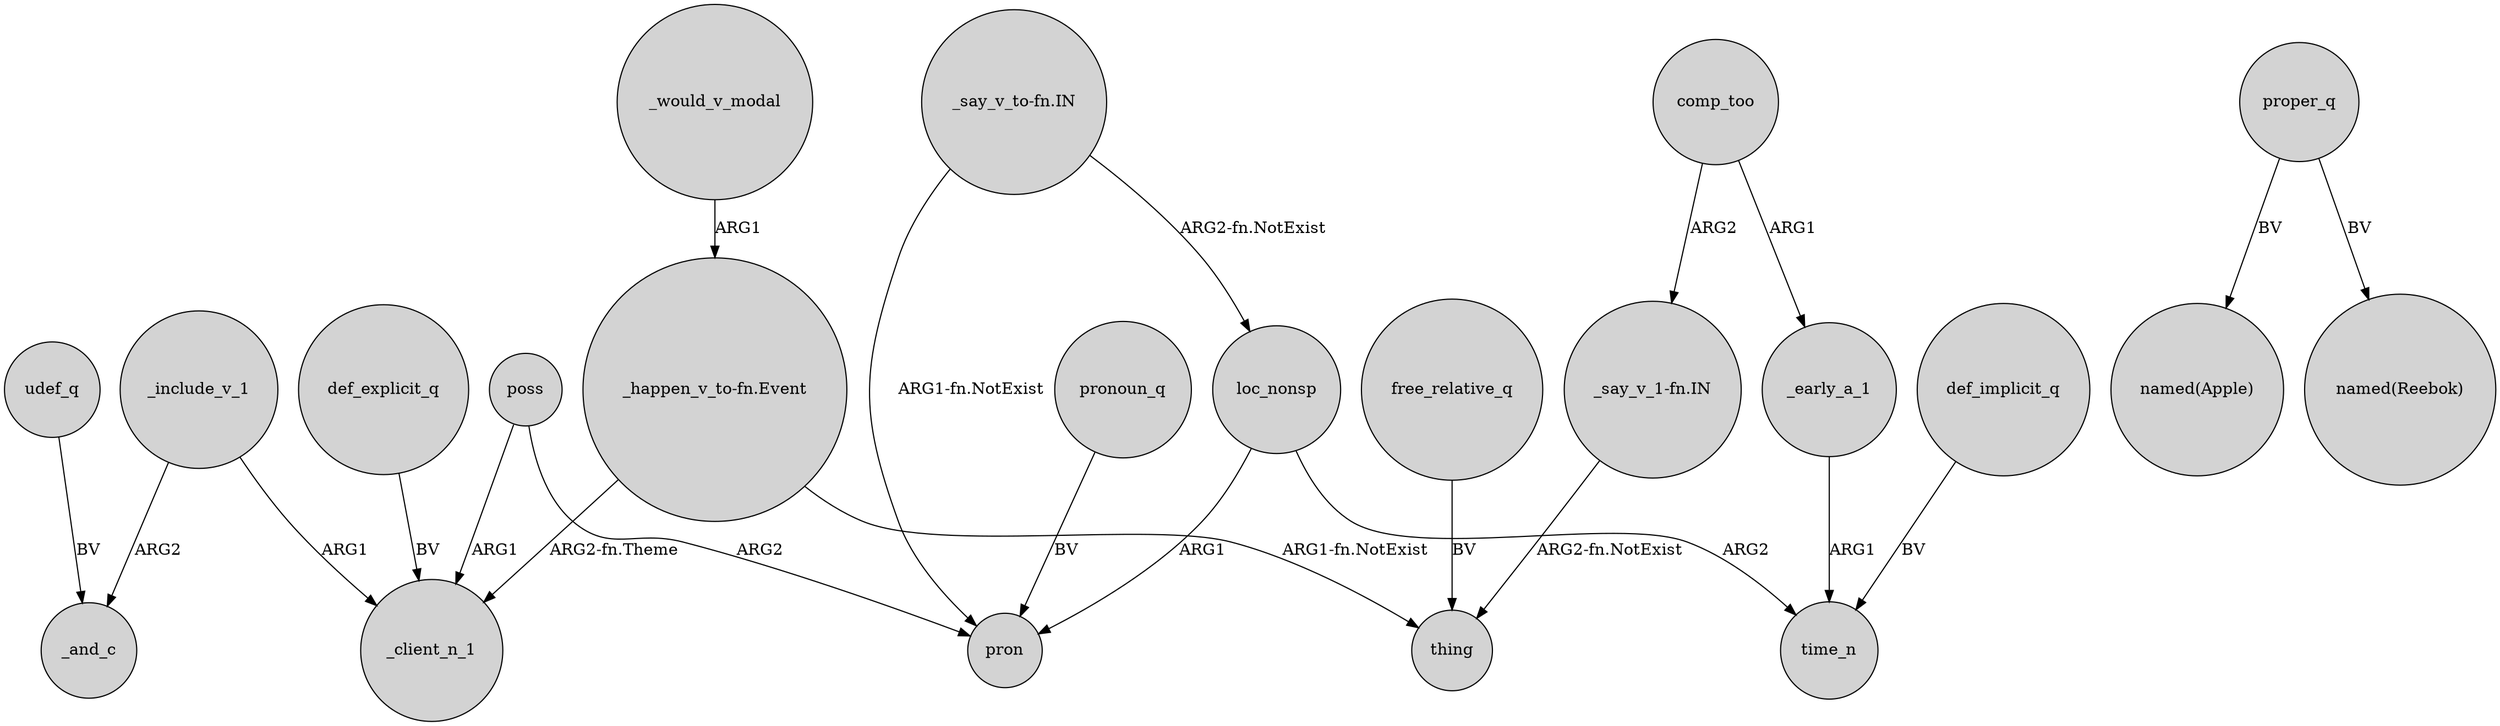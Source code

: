 digraph {
	node [shape=circle style=filled]
	_include_v_1 -> _and_c [label=ARG2]
	def_explicit_q -> _client_n_1 [label=BV]
	poss -> pron [label=ARG2]
	comp_too -> _early_a_1 [label=ARG1]
	loc_nonsp -> pron [label=ARG1]
	"_happen_v_to-fn.Event" -> thing [label="ARG1-fn.NotExist"]
	proper_q -> "named(Apple)" [label=BV]
	"_say_v_to-fn.IN" -> pron [label="ARG1-fn.NotExist"]
	"_happen_v_to-fn.Event" -> _client_n_1 [label="ARG2-fn.Theme"]
	"_say_v_to-fn.IN" -> loc_nonsp [label="ARG2-fn.NotExist"]
	loc_nonsp -> time_n [label=ARG2]
	comp_too -> "_say_v_1-fn.IN" [label=ARG2]
	_would_v_modal -> "_happen_v_to-fn.Event" [label=ARG1]
	pronoun_q -> pron [label=BV]
	free_relative_q -> thing [label=BV]
	_early_a_1 -> time_n [label=ARG1]
	_include_v_1 -> _client_n_1 [label=ARG1]
	udef_q -> _and_c [label=BV]
	"_say_v_1-fn.IN" -> thing [label="ARG2-fn.NotExist"]
	def_implicit_q -> time_n [label=BV]
	proper_q -> "named(Reebok)" [label=BV]
	poss -> _client_n_1 [label=ARG1]
}
